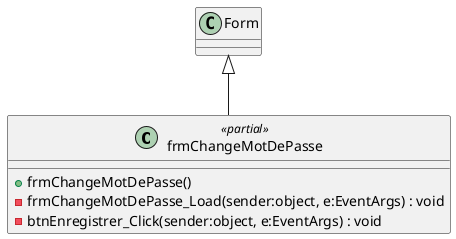 @startuml
class frmChangeMotDePasse <<partial>> {
    + frmChangeMotDePasse()
    - frmChangeMotDePasse_Load(sender:object, e:EventArgs) : void
    - btnEnregistrer_Click(sender:object, e:EventArgs) : void
}
Form <|-- frmChangeMotDePasse
@enduml
